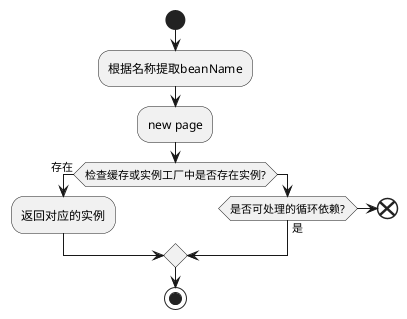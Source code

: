 @startuml
'https://plantuml.com/activity-diagram-beta

start
:根据名称提取beanName;
:new page;

if (检查缓存或实例工厂中是否存在实例?) then (存在)
  :返回对应的实例;
else
if(是否可处理的循环依赖?) then(是)

else
end
endif
endif

stop

@enduml
